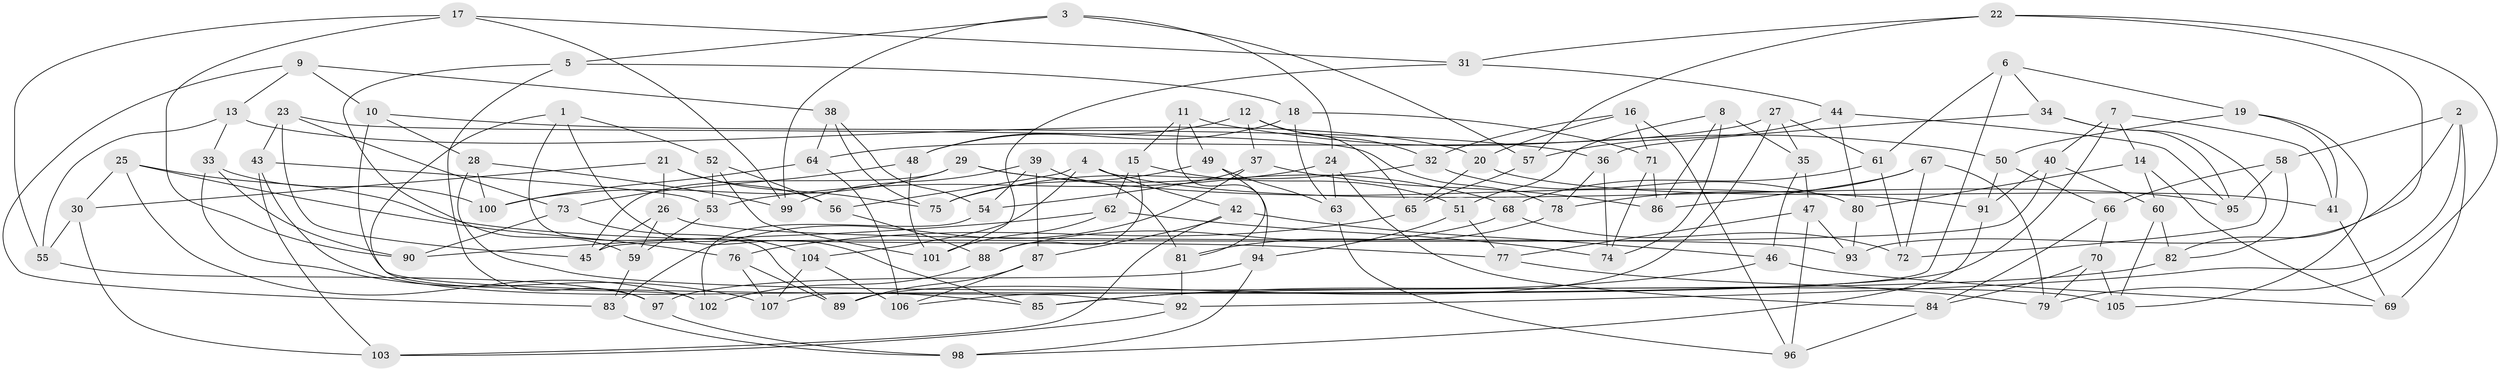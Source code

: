// Generated by graph-tools (version 1.1) at 2025/56/03/09/25 04:56:35]
// undirected, 107 vertices, 214 edges
graph export_dot {
graph [start="1"]
  node [color=gray90,style=filled];
  1;
  2;
  3;
  4;
  5;
  6;
  7;
  8;
  9;
  10;
  11;
  12;
  13;
  14;
  15;
  16;
  17;
  18;
  19;
  20;
  21;
  22;
  23;
  24;
  25;
  26;
  27;
  28;
  29;
  30;
  31;
  32;
  33;
  34;
  35;
  36;
  37;
  38;
  39;
  40;
  41;
  42;
  43;
  44;
  45;
  46;
  47;
  48;
  49;
  50;
  51;
  52;
  53;
  54;
  55;
  56;
  57;
  58;
  59;
  60;
  61;
  62;
  63;
  64;
  65;
  66;
  67;
  68;
  69;
  70;
  71;
  72;
  73;
  74;
  75;
  76;
  77;
  78;
  79;
  80;
  81;
  82;
  83;
  84;
  85;
  86;
  87;
  88;
  89;
  90;
  91;
  92;
  93;
  94;
  95;
  96;
  97;
  98;
  99;
  100;
  101;
  102;
  103;
  104;
  105;
  106;
  107;
  1 -- 52;
  1 -- 89;
  1 -- 85;
  1 -- 102;
  2 -- 69;
  2 -- 93;
  2 -- 92;
  2 -- 58;
  3 -- 99;
  3 -- 57;
  3 -- 5;
  3 -- 24;
  4 -- 95;
  4 -- 56;
  4 -- 42;
  4 -- 104;
  5 -- 18;
  5 -- 59;
  5 -- 97;
  6 -- 107;
  6 -- 19;
  6 -- 34;
  6 -- 61;
  7 -- 106;
  7 -- 41;
  7 -- 14;
  7 -- 40;
  8 -- 74;
  8 -- 86;
  8 -- 51;
  8 -- 35;
  9 -- 10;
  9 -- 83;
  9 -- 13;
  9 -- 38;
  10 -- 36;
  10 -- 28;
  10 -- 92;
  11 -- 94;
  11 -- 49;
  11 -- 50;
  11 -- 15;
  12 -- 37;
  12 -- 48;
  12 -- 65;
  12 -- 32;
  13 -- 55;
  13 -- 20;
  13 -- 33;
  14 -- 80;
  14 -- 60;
  14 -- 69;
  15 -- 62;
  15 -- 88;
  15 -- 51;
  16 -- 71;
  16 -- 20;
  16 -- 96;
  16 -- 32;
  17 -- 31;
  17 -- 99;
  17 -- 90;
  17 -- 55;
  18 -- 63;
  18 -- 48;
  18 -- 71;
  19 -- 105;
  19 -- 41;
  19 -- 50;
  20 -- 65;
  20 -- 41;
  21 -- 30;
  21 -- 26;
  21 -- 56;
  21 -- 75;
  22 -- 31;
  22 -- 82;
  22 -- 57;
  22 -- 79;
  23 -- 43;
  23 -- 73;
  23 -- 78;
  23 -- 45;
  24 -- 53;
  24 -- 63;
  24 -- 84;
  25 -- 77;
  25 -- 30;
  25 -- 76;
  25 -- 102;
  26 -- 45;
  26 -- 93;
  26 -- 59;
  27 -- 64;
  27 -- 89;
  27 -- 35;
  27 -- 61;
  28 -- 99;
  28 -- 100;
  28 -- 105;
  29 -- 91;
  29 -- 68;
  29 -- 45;
  29 -- 100;
  30 -- 55;
  30 -- 103;
  31 -- 44;
  31 -- 101;
  32 -- 75;
  32 -- 80;
  33 -- 90;
  33 -- 107;
  33 -- 100;
  34 -- 72;
  34 -- 95;
  34 -- 36;
  35 -- 46;
  35 -- 47;
  36 -- 78;
  36 -- 74;
  37 -- 83;
  37 -- 54;
  37 -- 86;
  38 -- 64;
  38 -- 54;
  38 -- 75;
  39 -- 54;
  39 -- 99;
  39 -- 81;
  39 -- 87;
  40 -- 45;
  40 -- 91;
  40 -- 60;
  41 -- 69;
  42 -- 103;
  42 -- 87;
  42 -- 46;
  43 -- 53;
  43 -- 103;
  43 -- 85;
  44 -- 95;
  44 -- 57;
  44 -- 80;
  46 -- 69;
  46 -- 85;
  47 -- 96;
  47 -- 77;
  47 -- 93;
  48 -- 73;
  48 -- 101;
  49 -- 75;
  49 -- 63;
  49 -- 81;
  50 -- 91;
  50 -- 66;
  51 -- 77;
  51 -- 94;
  52 -- 101;
  52 -- 56;
  52 -- 53;
  53 -- 59;
  54 -- 102;
  55 -- 97;
  56 -- 88;
  57 -- 65;
  58 -- 95;
  58 -- 82;
  58 -- 66;
  59 -- 83;
  60 -- 105;
  60 -- 82;
  61 -- 68;
  61 -- 72;
  62 -- 74;
  62 -- 101;
  62 -- 90;
  63 -- 96;
  64 -- 100;
  64 -- 106;
  65 -- 76;
  66 -- 70;
  66 -- 84;
  67 -- 72;
  67 -- 78;
  67 -- 86;
  67 -- 79;
  68 -- 72;
  68 -- 88;
  70 -- 84;
  70 -- 105;
  70 -- 79;
  71 -- 86;
  71 -- 74;
  73 -- 90;
  73 -- 104;
  76 -- 107;
  76 -- 89;
  77 -- 79;
  78 -- 81;
  80 -- 93;
  81 -- 92;
  82 -- 85;
  83 -- 98;
  84 -- 96;
  87 -- 106;
  87 -- 89;
  88 -- 102;
  91 -- 98;
  92 -- 103;
  94 -- 97;
  94 -- 98;
  97 -- 98;
  104 -- 106;
  104 -- 107;
}
